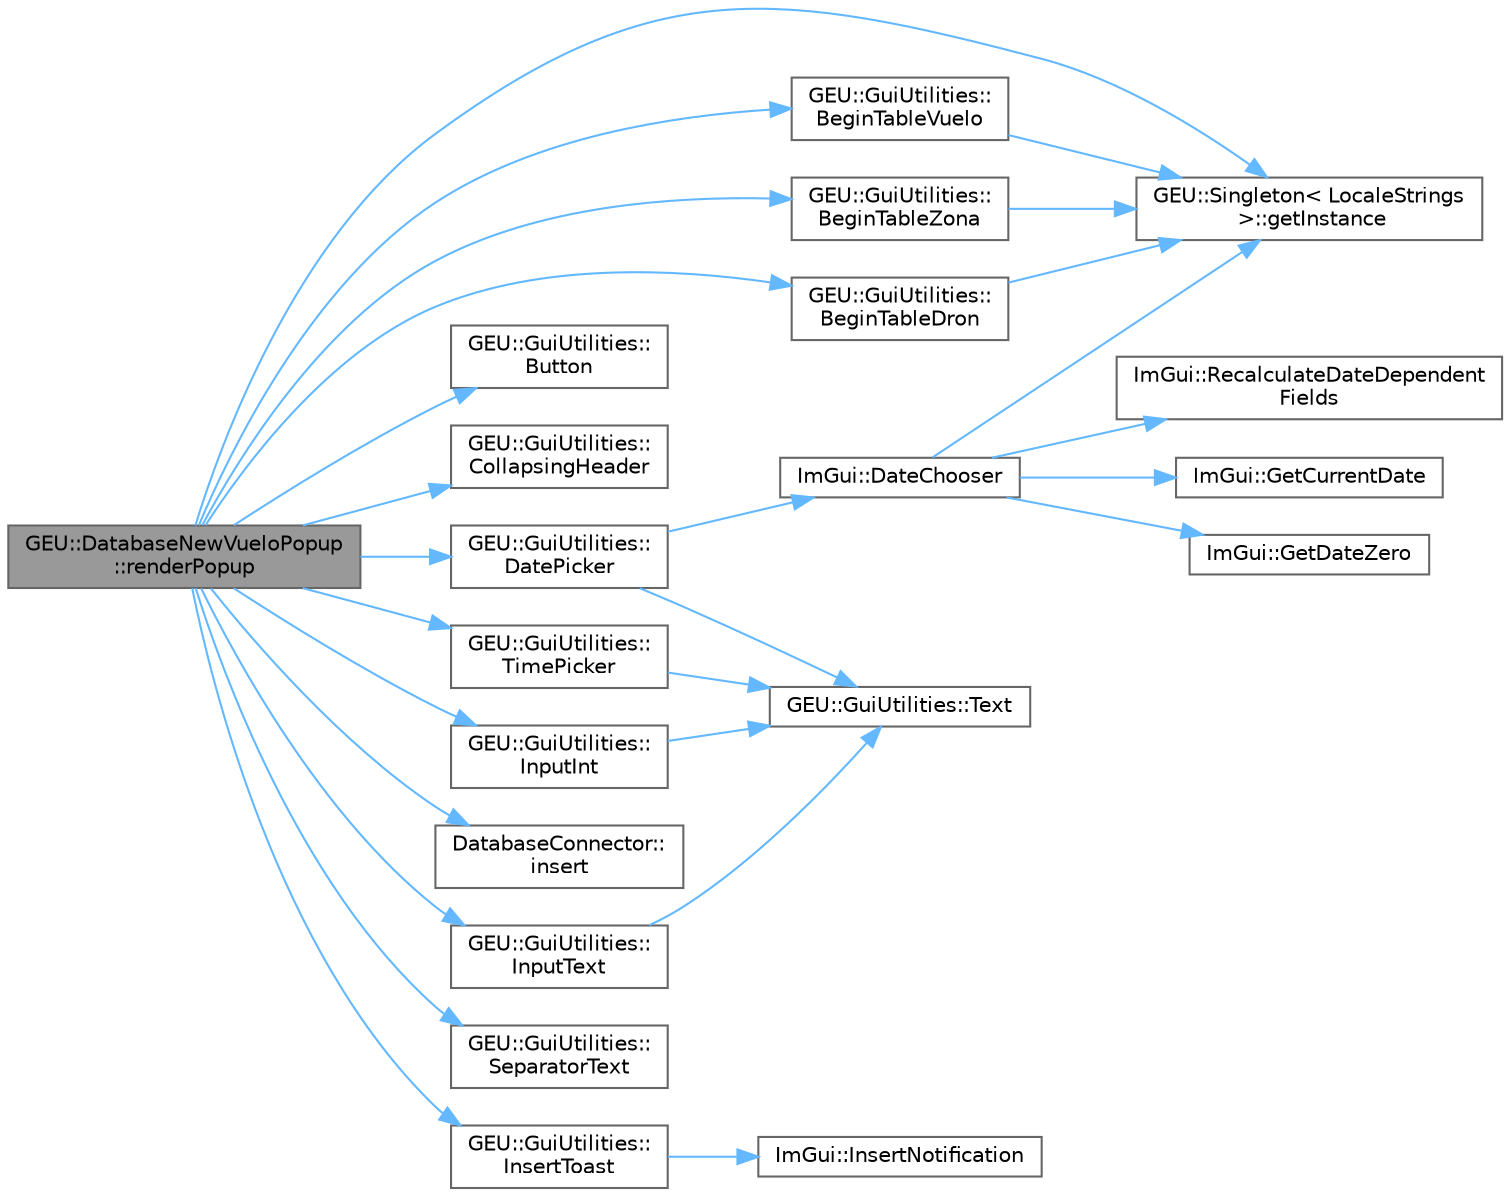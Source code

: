 digraph "GEU::DatabaseNewVueloPopup::renderPopup"
{
 // LATEX_PDF_SIZE
  bgcolor="transparent";
  edge [fontname=Helvetica,fontsize=10,labelfontname=Helvetica,labelfontsize=10];
  node [fontname=Helvetica,fontsize=10,shape=box,height=0.2,width=0.4];
  rankdir="LR";
  Node1 [id="Node000001",label="GEU::DatabaseNewVueloPopup\l::renderPopup",height=0.2,width=0.4,color="gray40", fillcolor="grey60", style="filled", fontcolor="black",tooltip="Renders the popup and its contents."];
  Node1 -> Node2 [id="edge1_Node000001_Node000002",color="steelblue1",style="solid",tooltip=" "];
  Node2 [id="Node000002",label="GEU::GuiUtilities::\lBeginTableDron",height=0.2,width=0.4,color="grey40", fillcolor="white", style="filled",URL="$d3/d07/namespace_g_e_u_1_1_gui_utilities.html#a52cb29f50d78b4fefd0f7f5e84483046",tooltip=" "];
  Node2 -> Node3 [id="edge2_Node000002_Node000003",color="steelblue1",style="solid",tooltip=" "];
  Node3 [id="Node000003",label="GEU::Singleton\< LocaleStrings\l \>::getInstance",height=0.2,width=0.4,color="grey40", fillcolor="white", style="filled",URL="$d1/d01/class_g_e_u_1_1_singleton.html#a47c7e7c2110f4cc59c9ff1f5594c366e",tooltip=" "];
  Node1 -> Node4 [id="edge3_Node000001_Node000004",color="steelblue1",style="solid",tooltip=" "];
  Node4 [id="Node000004",label="GEU::GuiUtilities::\lBeginTableVuelo",height=0.2,width=0.4,color="grey40", fillcolor="white", style="filled",URL="$d3/d07/namespace_g_e_u_1_1_gui_utilities.html#a19a864db5dec589998f84e7ad39922e3",tooltip=" "];
  Node4 -> Node3 [id="edge4_Node000004_Node000003",color="steelblue1",style="solid",tooltip=" "];
  Node1 -> Node5 [id="edge5_Node000001_Node000005",color="steelblue1",style="solid",tooltip=" "];
  Node5 [id="Node000005",label="GEU::GuiUtilities::\lBeginTableZona",height=0.2,width=0.4,color="grey40", fillcolor="white", style="filled",URL="$d3/d07/namespace_g_e_u_1_1_gui_utilities.html#af94965eb0ce2f4e1e5ee22fd33bf4574",tooltip=" "];
  Node5 -> Node3 [id="edge6_Node000005_Node000003",color="steelblue1",style="solid",tooltip=" "];
  Node1 -> Node6 [id="edge7_Node000001_Node000006",color="steelblue1",style="solid",tooltip=" "];
  Node6 [id="Node000006",label="GEU::GuiUtilities::\lButton",height=0.2,width=0.4,color="grey40", fillcolor="white", style="filled",URL="$d3/d07/namespace_g_e_u_1_1_gui_utilities.html#a4a9fd6dae16881311edd3998ece123bf",tooltip=" "];
  Node1 -> Node7 [id="edge8_Node000001_Node000007",color="steelblue1",style="solid",tooltip=" "];
  Node7 [id="Node000007",label="GEU::GuiUtilities::\lCollapsingHeader",height=0.2,width=0.4,color="grey40", fillcolor="white", style="filled",URL="$d3/d07/namespace_g_e_u_1_1_gui_utilities.html#a7e5f58fc1e47794679b999cd5778b7aa",tooltip=" "];
  Node1 -> Node8 [id="edge9_Node000001_Node000008",color="steelblue1",style="solid",tooltip=" "];
  Node8 [id="Node000008",label="GEU::GuiUtilities::\lDatePicker",height=0.2,width=0.4,color="grey40", fillcolor="white", style="filled",URL="$d3/d07/namespace_g_e_u_1_1_gui_utilities.html#ace4bb8c12a9996fe8f1a3b4cb21bff1d",tooltip=" "];
  Node8 -> Node9 [id="edge10_Node000008_Node000009",color="steelblue1",style="solid",tooltip=" "];
  Node9 [id="Node000009",label="ImGui::DateChooser",height=0.2,width=0.4,color="grey40", fillcolor="white", style="filled",URL="$df/d03/namespace_im_gui.html#ab1cfdde853c2682d74a3a3528ac09494",tooltip=" "];
  Node9 -> Node10 [id="edge11_Node000009_Node000010",color="steelblue1",style="solid",tooltip=" "];
  Node10 [id="Node000010",label="ImGui::GetCurrentDate",height=0.2,width=0.4,color="grey40", fillcolor="white", style="filled",URL="$df/d03/namespace_im_gui.html#a4305042c283d89a8db95b69c245dd4cd",tooltip=" "];
  Node9 -> Node11 [id="edge12_Node000009_Node000011",color="steelblue1",style="solid",tooltip=" "];
  Node11 [id="Node000011",label="ImGui::GetDateZero",height=0.2,width=0.4,color="grey40", fillcolor="white", style="filled",URL="$df/d03/namespace_im_gui.html#aab4714f905121e39fd75f60a9ca854cf",tooltip=" "];
  Node9 -> Node3 [id="edge13_Node000009_Node000003",color="steelblue1",style="solid",tooltip=" "];
  Node9 -> Node12 [id="edge14_Node000009_Node000012",color="steelblue1",style="solid",tooltip=" "];
  Node12 [id="Node000012",label="ImGui::RecalculateDateDependent\lFields",height=0.2,width=0.4,color="grey40", fillcolor="white", style="filled",URL="$df/d03/namespace_im_gui.html#ab5acf061aabc3ecd45051883508c8274",tooltip=" "];
  Node8 -> Node13 [id="edge15_Node000008_Node000013",color="steelblue1",style="solid",tooltip=" "];
  Node13 [id="Node000013",label="GEU::GuiUtilities::Text",height=0.2,width=0.4,color="grey40", fillcolor="white", style="filled",URL="$d3/d07/namespace_g_e_u_1_1_gui_utilities.html#a2650eb29bb209df2fcab9b5aaa6a527e",tooltip=" "];
  Node1 -> Node3 [id="edge16_Node000001_Node000003",color="steelblue1",style="solid",tooltip=" "];
  Node1 -> Node14 [id="edge17_Node000001_Node000014",color="steelblue1",style="solid",tooltip=" "];
  Node14 [id="Node000014",label="GEU::GuiUtilities::\lInputInt",height=0.2,width=0.4,color="grey40", fillcolor="white", style="filled",URL="$d3/d07/namespace_g_e_u_1_1_gui_utilities.html#a776427878fe3898a385f3ee794bdc183",tooltip=" "];
  Node14 -> Node13 [id="edge18_Node000014_Node000013",color="steelblue1",style="solid",tooltip=" "];
  Node1 -> Node15 [id="edge19_Node000001_Node000015",color="steelblue1",style="solid",tooltip=" "];
  Node15 [id="Node000015",label="GEU::GuiUtilities::\lInputText",height=0.2,width=0.4,color="grey40", fillcolor="white", style="filled",URL="$d3/d07/namespace_g_e_u_1_1_gui_utilities.html#a0c8f0f5af8119c36fa703bc2ed301bde",tooltip=" "];
  Node15 -> Node13 [id="edge20_Node000015_Node000013",color="steelblue1",style="solid",tooltip=" "];
  Node1 -> Node16 [id="edge21_Node000001_Node000016",color="steelblue1",style="solid",tooltip=" "];
  Node16 [id="Node000016",label="DatabaseConnector::\linsert",height=0.2,width=0.4,color="grey40", fillcolor="white", style="filled",URL="$d1/d01/class_database_connector.html#a953d13da784dceb73bb44a6c8d23a4b1",tooltip="Inserta un producto en la base de datos."];
  Node1 -> Node17 [id="edge22_Node000001_Node000017",color="steelblue1",style="solid",tooltip=" "];
  Node17 [id="Node000017",label="GEU::GuiUtilities::\lInsertToast",height=0.2,width=0.4,color="grey40", fillcolor="white", style="filled",URL="$d3/d07/namespace_g_e_u_1_1_gui_utilities.html#a84bb8e77631e925660765d1e2e9104c2",tooltip=" "];
  Node17 -> Node18 [id="edge23_Node000017_Node000018",color="steelblue1",style="solid",tooltip=" "];
  Node18 [id="Node000018",label="ImGui::InsertNotification",height=0.2,width=0.4,color="grey40", fillcolor="white", style="filled",URL="$df/d03/namespace_im_gui.html#accd100b531b171ee1a63232f9f5916fc",tooltip=" "];
  Node1 -> Node19 [id="edge24_Node000001_Node000019",color="steelblue1",style="solid",tooltip=" "];
  Node19 [id="Node000019",label="GEU::GuiUtilities::\lSeparatorText",height=0.2,width=0.4,color="grey40", fillcolor="white", style="filled",URL="$d3/d07/namespace_g_e_u_1_1_gui_utilities.html#ae4d14264e67621c5997464e18c781ea0",tooltip=" "];
  Node1 -> Node20 [id="edge25_Node000001_Node000020",color="steelblue1",style="solid",tooltip=" "];
  Node20 [id="Node000020",label="GEU::GuiUtilities::\lTimePicker",height=0.2,width=0.4,color="grey40", fillcolor="white", style="filled",URL="$d3/d07/namespace_g_e_u_1_1_gui_utilities.html#ab3369ffa13f07d2bbdc2b3414f4293ba",tooltip=" "];
  Node20 -> Node13 [id="edge26_Node000020_Node000013",color="steelblue1",style="solid",tooltip=" "];
}
